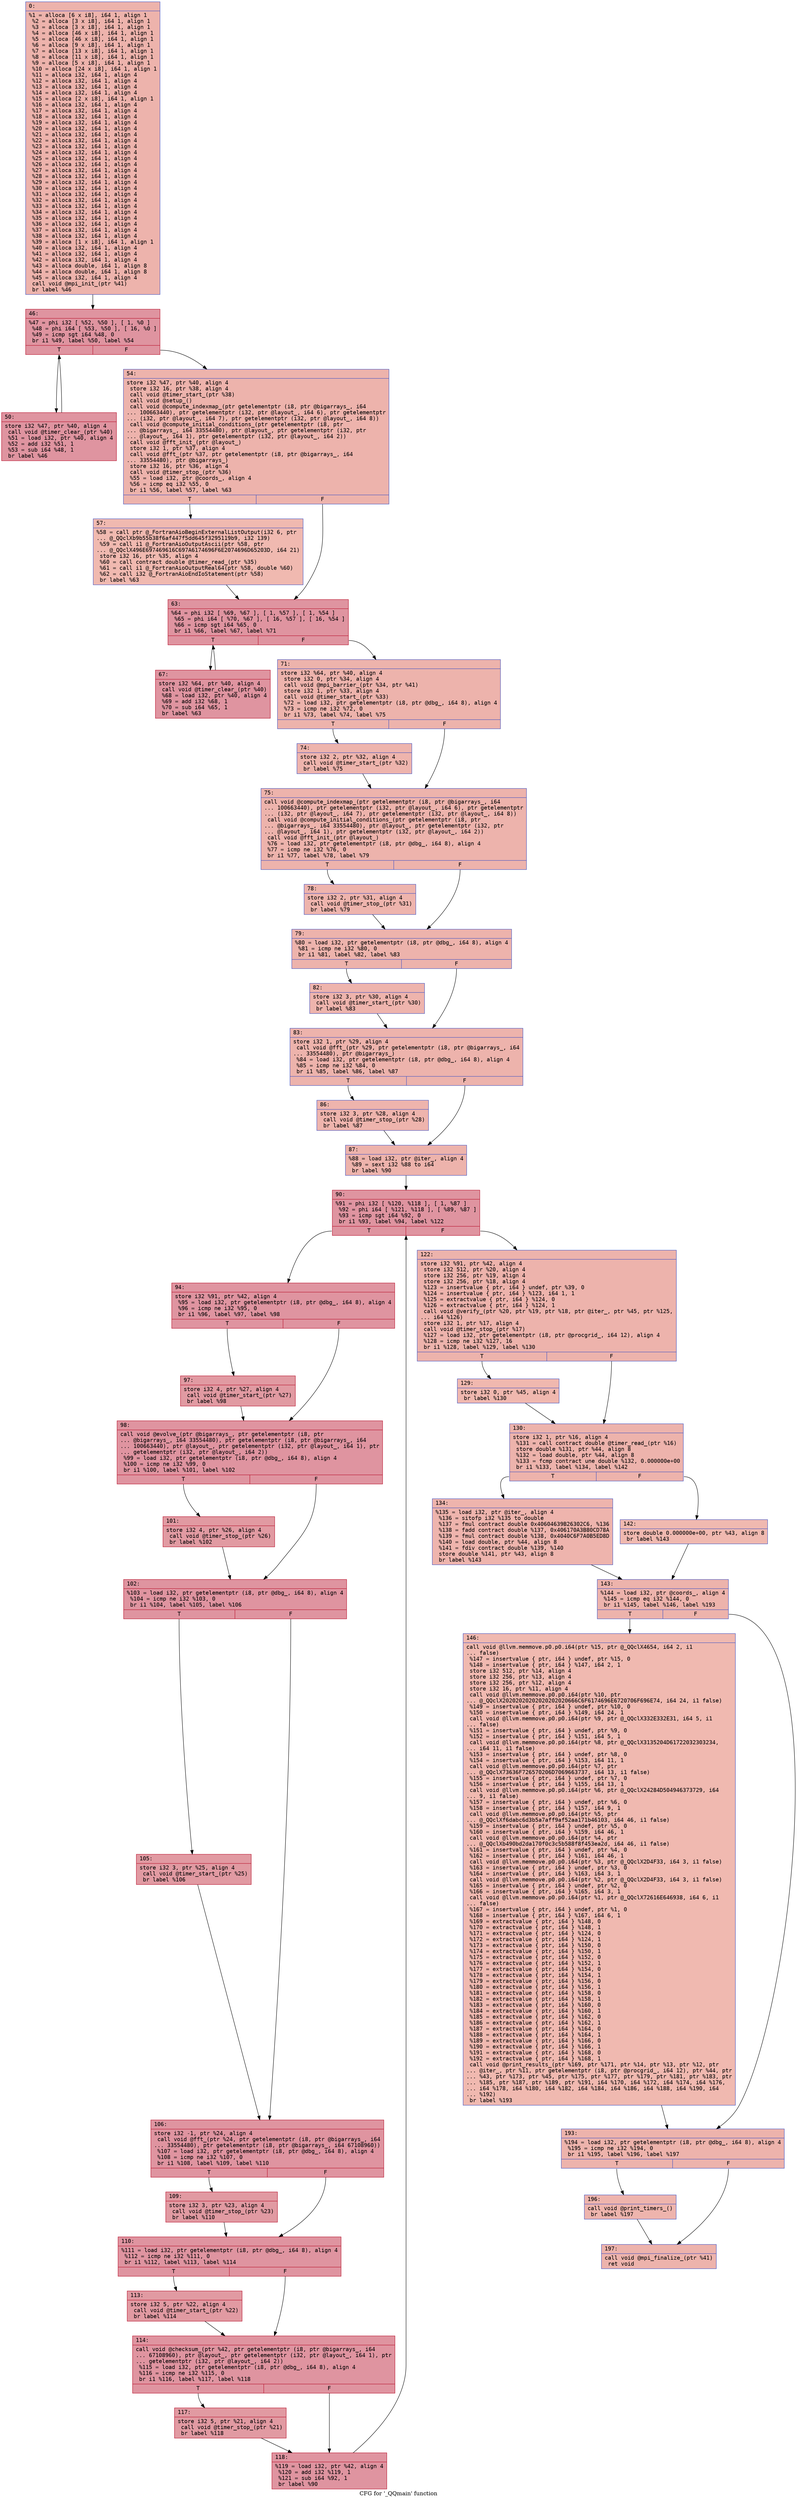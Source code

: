digraph "CFG for '_QQmain' function" {
	label="CFG for '_QQmain' function";

	Node0x55cdf5d02010 [shape=record,color="#3d50c3ff", style=filled, fillcolor="#d6524470" fontname="Courier",label="{0:\l|  %1 = alloca [6 x i8], i64 1, align 1\l  %2 = alloca [3 x i8], i64 1, align 1\l  %3 = alloca [3 x i8], i64 1, align 1\l  %4 = alloca [46 x i8], i64 1, align 1\l  %5 = alloca [46 x i8], i64 1, align 1\l  %6 = alloca [9 x i8], i64 1, align 1\l  %7 = alloca [13 x i8], i64 1, align 1\l  %8 = alloca [11 x i8], i64 1, align 1\l  %9 = alloca [5 x i8], i64 1, align 1\l  %10 = alloca [24 x i8], i64 1, align 1\l  %11 = alloca i32, i64 1, align 4\l  %12 = alloca i32, i64 1, align 4\l  %13 = alloca i32, i64 1, align 4\l  %14 = alloca i32, i64 1, align 4\l  %15 = alloca [2 x i8], i64 1, align 1\l  %16 = alloca i32, i64 1, align 4\l  %17 = alloca i32, i64 1, align 4\l  %18 = alloca i32, i64 1, align 4\l  %19 = alloca i32, i64 1, align 4\l  %20 = alloca i32, i64 1, align 4\l  %21 = alloca i32, i64 1, align 4\l  %22 = alloca i32, i64 1, align 4\l  %23 = alloca i32, i64 1, align 4\l  %24 = alloca i32, i64 1, align 4\l  %25 = alloca i32, i64 1, align 4\l  %26 = alloca i32, i64 1, align 4\l  %27 = alloca i32, i64 1, align 4\l  %28 = alloca i32, i64 1, align 4\l  %29 = alloca i32, i64 1, align 4\l  %30 = alloca i32, i64 1, align 4\l  %31 = alloca i32, i64 1, align 4\l  %32 = alloca i32, i64 1, align 4\l  %33 = alloca i32, i64 1, align 4\l  %34 = alloca i32, i64 1, align 4\l  %35 = alloca i32, i64 1, align 4\l  %36 = alloca i32, i64 1, align 4\l  %37 = alloca i32, i64 1, align 4\l  %38 = alloca i32, i64 1, align 4\l  %39 = alloca [1 x i8], i64 1, align 1\l  %40 = alloca i32, i64 1, align 4\l  %41 = alloca i32, i64 1, align 4\l  %42 = alloca i32, i64 1, align 4\l  %43 = alloca double, i64 1, align 8\l  %44 = alloca double, i64 1, align 8\l  %45 = alloca i32, i64 1, align 4\l  call void @mpi_init_(ptr %41)\l  br label %46\l}"];
	Node0x55cdf5d02010 -> Node0x55cdf5d04210[tooltip="0 -> 46\nProbability 100.00%" ];
	Node0x55cdf5d04210 [shape=record,color="#b70d28ff", style=filled, fillcolor="#b70d2870" fontname="Courier",label="{46:\l|  %47 = phi i32 [ %52, %50 ], [ 1, %0 ]\l  %48 = phi i64 [ %53, %50 ], [ 16, %0 ]\l  %49 = icmp sgt i64 %48, 0\l  br i1 %49, label %50, label %54\l|{<s0>T|<s1>F}}"];
	Node0x55cdf5d04210:s0 -> Node0x55cdf5d04300[tooltip="46 -> 50\nProbability 96.88%" ];
	Node0x55cdf5d04210:s1 -> Node0x55cdf5c0ddf0[tooltip="46 -> 54\nProbability 3.12%" ];
	Node0x55cdf5d04300 [shape=record,color="#b70d28ff", style=filled, fillcolor="#b70d2870" fontname="Courier",label="{50:\l|  store i32 %47, ptr %40, align 4\l  call void @timer_clear_(ptr %40)\l  %51 = load i32, ptr %40, align 4\l  %52 = add i32 %51, 1\l  %53 = sub i64 %48, 1\l  br label %46\l}"];
	Node0x55cdf5d04300 -> Node0x55cdf5d04210[tooltip="50 -> 46\nProbability 100.00%" ];
	Node0x55cdf5c0ddf0 [shape=record,color="#3d50c3ff", style=filled, fillcolor="#d6524470" fontname="Courier",label="{54:\l|  store i32 %47, ptr %40, align 4\l  store i32 16, ptr %38, align 4\l  call void @timer_start_(ptr %38)\l  call void @setup_()\l  call void @compute_indexmap_(ptr getelementptr (i8, ptr @bigarrays_, i64\l... 100663440), ptr getelementptr (i32, ptr @layout_, i64 6), ptr getelementptr\l... (i32, ptr @layout_, i64 7), ptr getelementptr (i32, ptr @layout_, i64 8))\l  call void @compute_initial_conditions_(ptr getelementptr (i8, ptr\l... @bigarrays_, i64 33554480), ptr @layout_, ptr getelementptr (i32, ptr\l... @layout_, i64 1), ptr getelementptr (i32, ptr @layout_, i64 2))\l  call void @fft_init_(ptr @layout_)\l  store i32 1, ptr %37, align 4\l  call void @fft_(ptr %37, ptr getelementptr (i8, ptr @bigarrays_, i64\l... 33554480), ptr @bigarrays_)\l  store i32 16, ptr %36, align 4\l  call void @timer_stop_(ptr %36)\l  %55 = load i32, ptr @coords_, align 4\l  %56 = icmp eq i32 %55, 0\l  br i1 %56, label %57, label %63\l|{<s0>T|<s1>F}}"];
	Node0x55cdf5c0ddf0:s0 -> Node0x55cdf5d07700[tooltip="54 -> 57\nProbability 37.50%" ];
	Node0x55cdf5c0ddf0:s1 -> Node0x55cdf5d07750[tooltip="54 -> 63\nProbability 62.50%" ];
	Node0x55cdf5d07700 [shape=record,color="#3d50c3ff", style=filled, fillcolor="#de614d70" fontname="Courier",label="{57:\l|  %58 = call ptr @_FortranAioBeginExternalListOutput(i32 6, ptr\l... @_QQclXb9b55b38f6af447f5dd645f3295119b9, i32 139)\l  %59 = call i1 @_FortranAioOutputAscii(ptr %58, ptr\l... @_QQclX496E697469616C697A6174696F6E2074696D65203D, i64 21)\l  store i32 16, ptr %35, align 4\l  %60 = call contract double @timer_read_(ptr %35)\l  %61 = call i1 @_FortranAioOutputReal64(ptr %58, double %60)\l  %62 = call i32 @_FortranAioEndIoStatement(ptr %58)\l  br label %63\l}"];
	Node0x55cdf5d07700 -> Node0x55cdf5d07750[tooltip="57 -> 63\nProbability 100.00%" ];
	Node0x55cdf5d07750 [shape=record,color="#b70d28ff", style=filled, fillcolor="#b70d2870" fontname="Courier",label="{63:\l|  %64 = phi i32 [ %69, %67 ], [ 1, %57 ], [ 1, %54 ]\l  %65 = phi i64 [ %70, %67 ], [ 16, %57 ], [ 16, %54 ]\l  %66 = icmp sgt i64 %65, 0\l  br i1 %66, label %67, label %71\l|{<s0>T|<s1>F}}"];
	Node0x55cdf5d07750:s0 -> Node0x55cdf5d08230[tooltip="63 -> 67\nProbability 96.88%" ];
	Node0x55cdf5d07750:s1 -> Node0x55cdf5d08500[tooltip="63 -> 71\nProbability 3.12%" ];
	Node0x55cdf5d08230 [shape=record,color="#b70d28ff", style=filled, fillcolor="#b70d2870" fontname="Courier",label="{67:\l|  store i32 %64, ptr %40, align 4\l  call void @timer_clear_(ptr %40)\l  %68 = load i32, ptr %40, align 4\l  %69 = add i32 %68, 1\l  %70 = sub i64 %65, 1\l  br label %63\l}"];
	Node0x55cdf5d08230 -> Node0x55cdf5d07750[tooltip="67 -> 63\nProbability 100.00%" ];
	Node0x55cdf5d08500 [shape=record,color="#3d50c3ff", style=filled, fillcolor="#d6524470" fontname="Courier",label="{71:\l|  store i32 %64, ptr %40, align 4\l  store i32 0, ptr %34, align 4\l  call void @mpi_barrier_(ptr %34, ptr %41)\l  store i32 1, ptr %33, align 4\l  call void @timer_start_(ptr %33)\l  %72 = load i32, ptr getelementptr (i8, ptr @dbg_, i64 8), align 4\l  %73 = icmp ne i32 %72, 0\l  br i1 %73, label %74, label %75\l|{<s0>T|<s1>F}}"];
	Node0x55cdf5d08500:s0 -> Node0x55cdf5d09000[tooltip="71 -> 74\nProbability 62.50%" ];
	Node0x55cdf5d08500:s1 -> Node0x55cdf5d09050[tooltip="71 -> 75\nProbability 37.50%" ];
	Node0x55cdf5d09000 [shape=record,color="#3d50c3ff", style=filled, fillcolor="#d8564670" fontname="Courier",label="{74:\l|  store i32 2, ptr %32, align 4\l  call void @timer_start_(ptr %32)\l  br label %75\l}"];
	Node0x55cdf5d09000 -> Node0x55cdf5d09050[tooltip="74 -> 75\nProbability 100.00%" ];
	Node0x55cdf5d09050 [shape=record,color="#3d50c3ff", style=filled, fillcolor="#d6524470" fontname="Courier",label="{75:\l|  call void @compute_indexmap_(ptr getelementptr (i8, ptr @bigarrays_, i64\l... 100663440), ptr getelementptr (i32, ptr @layout_, i64 6), ptr getelementptr\l... (i32, ptr @layout_, i64 7), ptr getelementptr (i32, ptr @layout_, i64 8))\l  call void @compute_initial_conditions_(ptr getelementptr (i8, ptr\l... @bigarrays_, i64 33554480), ptr @layout_, ptr getelementptr (i32, ptr\l... @layout_, i64 1), ptr getelementptr (i32, ptr @layout_, i64 2))\l  call void @fft_init_(ptr @layout_)\l  %76 = load i32, ptr getelementptr (i8, ptr @dbg_, i64 8), align 4\l  %77 = icmp ne i32 %76, 0\l  br i1 %77, label %78, label %79\l|{<s0>T|<s1>F}}"];
	Node0x55cdf5d09050:s0 -> Node0x55cdf5d097f0[tooltip="75 -> 78\nProbability 62.50%" ];
	Node0x55cdf5d09050:s1 -> Node0x55cdf5d09840[tooltip="75 -> 79\nProbability 37.50%" ];
	Node0x55cdf5d097f0 [shape=record,color="#3d50c3ff", style=filled, fillcolor="#d8564670" fontname="Courier",label="{78:\l|  store i32 2, ptr %31, align 4\l  call void @timer_stop_(ptr %31)\l  br label %79\l}"];
	Node0x55cdf5d097f0 -> Node0x55cdf5d09840[tooltip="78 -> 79\nProbability 100.00%" ];
	Node0x55cdf5d09840 [shape=record,color="#3d50c3ff", style=filled, fillcolor="#d6524470" fontname="Courier",label="{79:\l|  %80 = load i32, ptr getelementptr (i8, ptr @dbg_, i64 8), align 4\l  %81 = icmp ne i32 %80, 0\l  br i1 %81, label %82, label %83\l|{<s0>T|<s1>F}}"];
	Node0x55cdf5d09840:s0 -> Node0x55cdf5d09c50[tooltip="79 -> 82\nProbability 62.50%" ];
	Node0x55cdf5d09840:s1 -> Node0x55cdf5d09ca0[tooltip="79 -> 83\nProbability 37.50%" ];
	Node0x55cdf5d09c50 [shape=record,color="#3d50c3ff", style=filled, fillcolor="#d8564670" fontname="Courier",label="{82:\l|  store i32 3, ptr %30, align 4\l  call void @timer_start_(ptr %30)\l  br label %83\l}"];
	Node0x55cdf5d09c50 -> Node0x55cdf5d09ca0[tooltip="82 -> 83\nProbability 100.00%" ];
	Node0x55cdf5d09ca0 [shape=record,color="#3d50c3ff", style=filled, fillcolor="#d6524470" fontname="Courier",label="{83:\l|  store i32 1, ptr %29, align 4\l  call void @fft_(ptr %29, ptr getelementptr (i8, ptr @bigarrays_, i64\l... 33554480), ptr @bigarrays_)\l  %84 = load i32, ptr getelementptr (i8, ptr @dbg_, i64 8), align 4\l  %85 = icmp ne i32 %84, 0\l  br i1 %85, label %86, label %87\l|{<s0>T|<s1>F}}"];
	Node0x55cdf5d09ca0:s0 -> Node0x55cdf5d0a1a0[tooltip="83 -> 86\nProbability 62.50%" ];
	Node0x55cdf5d09ca0:s1 -> Node0x55cdf5d0a1f0[tooltip="83 -> 87\nProbability 37.50%" ];
	Node0x55cdf5d0a1a0 [shape=record,color="#3d50c3ff", style=filled, fillcolor="#d8564670" fontname="Courier",label="{86:\l|  store i32 3, ptr %28, align 4\l  call void @timer_stop_(ptr %28)\l  br label %87\l}"];
	Node0x55cdf5d0a1a0 -> Node0x55cdf5d0a1f0[tooltip="86 -> 87\nProbability 100.00%" ];
	Node0x55cdf5d0a1f0 [shape=record,color="#3d50c3ff", style=filled, fillcolor="#d6524470" fontname="Courier",label="{87:\l|  %88 = load i32, ptr @iter_, align 4\l  %89 = sext i32 %88 to i64\l  br label %90\l}"];
	Node0x55cdf5d0a1f0 -> Node0x55cdf5d0a5e0[tooltip="87 -> 90\nProbability 100.00%" ];
	Node0x55cdf5d0a5e0 [shape=record,color="#b70d28ff", style=filled, fillcolor="#b70d2870" fontname="Courier",label="{90:\l|  %91 = phi i32 [ %120, %118 ], [ 1, %87 ]\l  %92 = phi i64 [ %121, %118 ], [ %89, %87 ]\l  %93 = icmp sgt i64 %92, 0\l  br i1 %93, label %94, label %122\l|{<s0>T|<s1>F}}"];
	Node0x55cdf5d0a5e0:s0 -> Node0x55cdf5d0a900[tooltip="90 -> 94\nProbability 96.88%" ];
	Node0x55cdf5d0a5e0:s1 -> Node0x55cdf5d0a950[tooltip="90 -> 122\nProbability 3.12%" ];
	Node0x55cdf5d0a900 [shape=record,color="#b70d28ff", style=filled, fillcolor="#b70d2870" fontname="Courier",label="{94:\l|  store i32 %91, ptr %42, align 4\l  %95 = load i32, ptr getelementptr (i8, ptr @dbg_, i64 8), align 4\l  %96 = icmp ne i32 %95, 0\l  br i1 %96, label %97, label %98\l|{<s0>T|<s1>F}}"];
	Node0x55cdf5d0a900:s0 -> Node0x55cdf5d044e0[tooltip="94 -> 97\nProbability 62.50%" ];
	Node0x55cdf5d0a900:s1 -> Node0x55cdf5d04530[tooltip="94 -> 98\nProbability 37.50%" ];
	Node0x55cdf5d044e0 [shape=record,color="#b70d28ff", style=filled, fillcolor="#bb1b2c70" fontname="Courier",label="{97:\l|  store i32 4, ptr %27, align 4\l  call void @timer_start_(ptr %27)\l  br label %98\l}"];
	Node0x55cdf5d044e0 -> Node0x55cdf5d04530[tooltip="97 -> 98\nProbability 100.00%" ];
	Node0x55cdf5d04530 [shape=record,color="#b70d28ff", style=filled, fillcolor="#b70d2870" fontname="Courier",label="{98:\l|  call void @evolve_(ptr @bigarrays_, ptr getelementptr (i8, ptr\l... @bigarrays_, i64 33554480), ptr getelementptr (i8, ptr @bigarrays_, i64\l... 100663440), ptr @layout_, ptr getelementptr (i32, ptr @layout_, i64 1), ptr\l... getelementptr (i32, ptr @layout_, i64 2))\l  %99 = load i32, ptr getelementptr (i8, ptr @dbg_, i64 8), align 4\l  %100 = icmp ne i32 %99, 0\l  br i1 %100, label %101, label %102\l|{<s0>T|<s1>F}}"];
	Node0x55cdf5d04530:s0 -> Node0x55cdf5d0bbc0[tooltip="98 -> 101\nProbability 62.50%" ];
	Node0x55cdf5d04530:s1 -> Node0x55cdf5d0bc10[tooltip="98 -> 102\nProbability 37.50%" ];
	Node0x55cdf5d0bbc0 [shape=record,color="#b70d28ff", style=filled, fillcolor="#bb1b2c70" fontname="Courier",label="{101:\l|  store i32 4, ptr %26, align 4\l  call void @timer_stop_(ptr %26)\l  br label %102\l}"];
	Node0x55cdf5d0bbc0 -> Node0x55cdf5d0bc10[tooltip="101 -> 102\nProbability 100.00%" ];
	Node0x55cdf5d0bc10 [shape=record,color="#b70d28ff", style=filled, fillcolor="#b70d2870" fontname="Courier",label="{102:\l|  %103 = load i32, ptr getelementptr (i8, ptr @dbg_, i64 8), align 4\l  %104 = icmp ne i32 %103, 0\l  br i1 %104, label %105, label %106\l|{<s0>T|<s1>F}}"];
	Node0x55cdf5d0bc10:s0 -> Node0x55cdf5d0c020[tooltip="102 -> 105\nProbability 62.50%" ];
	Node0x55cdf5d0bc10:s1 -> Node0x55cdf5d0c070[tooltip="102 -> 106\nProbability 37.50%" ];
	Node0x55cdf5d0c020 [shape=record,color="#b70d28ff", style=filled, fillcolor="#bb1b2c70" fontname="Courier",label="{105:\l|  store i32 3, ptr %25, align 4\l  call void @timer_start_(ptr %25)\l  br label %106\l}"];
	Node0x55cdf5d0c020 -> Node0x55cdf5d0c070[tooltip="105 -> 106\nProbability 100.00%" ];
	Node0x55cdf5d0c070 [shape=record,color="#b70d28ff", style=filled, fillcolor="#b70d2870" fontname="Courier",label="{106:\l|  store i32 -1, ptr %24, align 4\l  call void @fft_(ptr %24, ptr getelementptr (i8, ptr @bigarrays_, i64\l... 33554480), ptr getelementptr (i8, ptr @bigarrays_, i64 67108960))\l  %107 = load i32, ptr getelementptr (i8, ptr @dbg_, i64 8), align 4\l  %108 = icmp ne i32 %107, 0\l  br i1 %108, label %109, label %110\l|{<s0>T|<s1>F}}"];
	Node0x55cdf5d0c070:s0 -> Node0x55cdf5d0c5e0[tooltip="106 -> 109\nProbability 62.50%" ];
	Node0x55cdf5d0c070:s1 -> Node0x55cdf5d0c630[tooltip="106 -> 110\nProbability 37.50%" ];
	Node0x55cdf5d0c5e0 [shape=record,color="#b70d28ff", style=filled, fillcolor="#bb1b2c70" fontname="Courier",label="{109:\l|  store i32 3, ptr %23, align 4\l  call void @timer_stop_(ptr %23)\l  br label %110\l}"];
	Node0x55cdf5d0c5e0 -> Node0x55cdf5d0c630[tooltip="109 -> 110\nProbability 100.00%" ];
	Node0x55cdf5d0c630 [shape=record,color="#b70d28ff", style=filled, fillcolor="#b70d2870" fontname="Courier",label="{110:\l|  %111 = load i32, ptr getelementptr (i8, ptr @dbg_, i64 8), align 4\l  %112 = icmp ne i32 %111, 0\l  br i1 %112, label %113, label %114\l|{<s0>T|<s1>F}}"];
	Node0x55cdf5d0c630:s0 -> Node0x55cdf5d0ca40[tooltip="110 -> 113\nProbability 62.50%" ];
	Node0x55cdf5d0c630:s1 -> Node0x55cdf5d0ca90[tooltip="110 -> 114\nProbability 37.50%" ];
	Node0x55cdf5d0ca40 [shape=record,color="#b70d28ff", style=filled, fillcolor="#bb1b2c70" fontname="Courier",label="{113:\l|  store i32 5, ptr %22, align 4\l  call void @timer_start_(ptr %22)\l  br label %114\l}"];
	Node0x55cdf5d0ca40 -> Node0x55cdf5d0ca90[tooltip="113 -> 114\nProbability 100.00%" ];
	Node0x55cdf5d0ca90 [shape=record,color="#b70d28ff", style=filled, fillcolor="#b70d2870" fontname="Courier",label="{114:\l|  call void @checksum_(ptr %42, ptr getelementptr (i8, ptr @bigarrays_, i64\l... 67108960), ptr @layout_, ptr getelementptr (i32, ptr @layout_, i64 1), ptr\l... getelementptr (i32, ptr @layout_, i64 2))\l  %115 = load i32, ptr getelementptr (i8, ptr @dbg_, i64 8), align 4\l  %116 = icmp ne i32 %115, 0\l  br i1 %116, label %117, label %118\l|{<s0>T|<s1>F}}"];
	Node0x55cdf5d0ca90:s0 -> Node0x55cdf5d0d120[tooltip="114 -> 117\nProbability 62.50%" ];
	Node0x55cdf5d0ca90:s1 -> Node0x55cdf5d0a6a0[tooltip="114 -> 118\nProbability 37.50%" ];
	Node0x55cdf5d0d120 [shape=record,color="#b70d28ff", style=filled, fillcolor="#bb1b2c70" fontname="Courier",label="{117:\l|  store i32 5, ptr %21, align 4\l  call void @timer_stop_(ptr %21)\l  br label %118\l}"];
	Node0x55cdf5d0d120 -> Node0x55cdf5d0a6a0[tooltip="117 -> 118\nProbability 100.00%" ];
	Node0x55cdf5d0a6a0 [shape=record,color="#b70d28ff", style=filled, fillcolor="#b70d2870" fontname="Courier",label="{118:\l|  %119 = load i32, ptr %42, align 4\l  %120 = add i32 %119, 1\l  %121 = sub i64 %92, 1\l  br label %90\l}"];
	Node0x55cdf5d0a6a0 -> Node0x55cdf5d0a5e0[tooltip="118 -> 90\nProbability 100.00%" ];
	Node0x55cdf5d0a950 [shape=record,color="#3d50c3ff", style=filled, fillcolor="#d6524470" fontname="Courier",label="{122:\l|  store i32 %91, ptr %42, align 4\l  store i32 512, ptr %20, align 4\l  store i32 256, ptr %19, align 4\l  store i32 256, ptr %18, align 4\l  %123 = insertvalue \{ ptr, i64 \} undef, ptr %39, 0\l  %124 = insertvalue \{ ptr, i64 \} %123, i64 1, 1\l  %125 = extractvalue \{ ptr, i64 \} %124, 0\l  %126 = extractvalue \{ ptr, i64 \} %124, 1\l  call void @verify_(ptr %20, ptr %19, ptr %18, ptr @iter_, ptr %45, ptr %125,\l... i64 %126)\l  store i32 1, ptr %17, align 4\l  call void @timer_stop_(ptr %17)\l  %127 = load i32, ptr getelementptr (i8, ptr @procgrid_, i64 12), align 4\l  %128 = icmp ne i32 %127, 16\l  br i1 %128, label %129, label %130\l|{<s0>T|<s1>F}}"];
	Node0x55cdf5d0a950:s0 -> Node0x55cdf5d0e300[tooltip="122 -> 129\nProbability 50.00%" ];
	Node0x55cdf5d0a950:s1 -> Node0x55cdf5d0e350[tooltip="122 -> 130\nProbability 50.00%" ];
	Node0x55cdf5d0e300 [shape=record,color="#3d50c3ff", style=filled, fillcolor="#dc5d4a70" fontname="Courier",label="{129:\l|  store i32 0, ptr %45, align 4\l  br label %130\l}"];
	Node0x55cdf5d0e300 -> Node0x55cdf5d0e350[tooltip="129 -> 130\nProbability 100.00%" ];
	Node0x55cdf5d0e350 [shape=record,color="#3d50c3ff", style=filled, fillcolor="#d6524470" fontname="Courier",label="{130:\l|  store i32 1, ptr %16, align 4\l  %131 = call contract double @timer_read_(ptr %16)\l  store double %131, ptr %44, align 8\l  %132 = load double, ptr %44, align 8\l  %133 = fcmp contract une double %132, 0.000000e+00\l  br i1 %133, label %134, label %142\l|{<s0>T|<s1>F}}"];
	Node0x55cdf5d0e350:s0 -> Node0x55cdf5d0e8a0[tooltip="130 -> 134\nProbability 62.50%" ];
	Node0x55cdf5d0e350:s1 -> Node0x55cdf5d0e8f0[tooltip="130 -> 142\nProbability 37.50%" ];
	Node0x55cdf5d0e8a0 [shape=record,color="#3d50c3ff", style=filled, fillcolor="#d8564670" fontname="Courier",label="{134:\l|  %135 = load i32, ptr @iter_, align 4\l  %136 = sitofp i32 %135 to double\l  %137 = fmul contract double 0x40604639B26302C6, %136\l  %138 = fadd contract double %137, 0x406170A3B80CD78A\l  %139 = fmul contract double %138, 0x4040C6F7A0B5ED8D\l  %140 = load double, ptr %44, align 8\l  %141 = fdiv contract double %139, %140\l  store double %141, ptr %43, align 8\l  br label %143\l}"];
	Node0x55cdf5d0e8a0 -> Node0x55cdf5d0ee40[tooltip="134 -> 143\nProbability 100.00%" ];
	Node0x55cdf5d0e8f0 [shape=record,color="#3d50c3ff", style=filled, fillcolor="#de614d70" fontname="Courier",label="{142:\l|  store double 0.000000e+00, ptr %43, align 8\l  br label %143\l}"];
	Node0x55cdf5d0e8f0 -> Node0x55cdf5d0ee40[tooltip="142 -> 143\nProbability 100.00%" ];
	Node0x55cdf5d0ee40 [shape=record,color="#3d50c3ff", style=filled, fillcolor="#d6524470" fontname="Courier",label="{143:\l|  %144 = load i32, ptr @coords_, align 4\l  %145 = icmp eq i32 %144, 0\l  br i1 %145, label %146, label %193\l|{<s0>T|<s1>F}}"];
	Node0x55cdf5d0ee40:s0 -> Node0x55cdf5d0f120[tooltip="143 -> 146\nProbability 37.50%" ];
	Node0x55cdf5d0ee40:s1 -> Node0x55cdf5d0f170[tooltip="143 -> 193\nProbability 62.50%" ];
	Node0x55cdf5d0f120 [shape=record,color="#3d50c3ff", style=filled, fillcolor="#de614d70" fontname="Courier",label="{146:\l|  call void @llvm.memmove.p0.p0.i64(ptr %15, ptr @_QQclX4654, i64 2, i1\l... false)\l  %147 = insertvalue \{ ptr, i64 \} undef, ptr %15, 0\l  %148 = insertvalue \{ ptr, i64 \} %147, i64 2, 1\l  store i32 512, ptr %14, align 4\l  store i32 256, ptr %13, align 4\l  store i32 256, ptr %12, align 4\l  store i32 16, ptr %11, align 4\l  call void @llvm.memmove.p0.p0.i64(ptr %10, ptr\l... @_QQclX20202020202020202020666C6F6174696E6720706F696E74, i64 24, i1 false)\l  %149 = insertvalue \{ ptr, i64 \} undef, ptr %10, 0\l  %150 = insertvalue \{ ptr, i64 \} %149, i64 24, 1\l  call void @llvm.memmove.p0.p0.i64(ptr %9, ptr @_QQclX332E332E31, i64 5, i1\l... false)\l  %151 = insertvalue \{ ptr, i64 \} undef, ptr %9, 0\l  %152 = insertvalue \{ ptr, i64 \} %151, i64 5, 1\l  call void @llvm.memmove.p0.p0.i64(ptr %8, ptr @_QQclX3135204D61722032303234,\l... i64 11, i1 false)\l  %153 = insertvalue \{ ptr, i64 \} undef, ptr %8, 0\l  %154 = insertvalue \{ ptr, i64 \} %153, i64 11, 1\l  call void @llvm.memmove.p0.p0.i64(ptr %7, ptr\l... @_QQclX73636F726570206D7069663737, i64 13, i1 false)\l  %155 = insertvalue \{ ptr, i64 \} undef, ptr %7, 0\l  %156 = insertvalue \{ ptr, i64 \} %155, i64 13, 1\l  call void @llvm.memmove.p0.p0.i64(ptr %6, ptr @_QQclX24284D504946373729, i64\l... 9, i1 false)\l  %157 = insertvalue \{ ptr, i64 \} undef, ptr %6, 0\l  %158 = insertvalue \{ ptr, i64 \} %157, i64 9, 1\l  call void @llvm.memmove.p0.p0.i64(ptr %5, ptr\l... @_QQclXf6dabc6d3b5a7aff9af52aa171b46103, i64 46, i1 false)\l  %159 = insertvalue \{ ptr, i64 \} undef, ptr %5, 0\l  %160 = insertvalue \{ ptr, i64 \} %159, i64 46, 1\l  call void @llvm.memmove.p0.p0.i64(ptr %4, ptr\l... @_QQclXb490bd2da170f0c3c5b588f8f453ea2d, i64 46, i1 false)\l  %161 = insertvalue \{ ptr, i64 \} undef, ptr %4, 0\l  %162 = insertvalue \{ ptr, i64 \} %161, i64 46, 1\l  call void @llvm.memmove.p0.p0.i64(ptr %3, ptr @_QQclX2D4F33, i64 3, i1 false)\l  %163 = insertvalue \{ ptr, i64 \} undef, ptr %3, 0\l  %164 = insertvalue \{ ptr, i64 \} %163, i64 3, 1\l  call void @llvm.memmove.p0.p0.i64(ptr %2, ptr @_QQclX2D4F33, i64 3, i1 false)\l  %165 = insertvalue \{ ptr, i64 \} undef, ptr %2, 0\l  %166 = insertvalue \{ ptr, i64 \} %165, i64 3, 1\l  call void @llvm.memmove.p0.p0.i64(ptr %1, ptr @_QQclX72616E646938, i64 6, i1\l... false)\l  %167 = insertvalue \{ ptr, i64 \} undef, ptr %1, 0\l  %168 = insertvalue \{ ptr, i64 \} %167, i64 6, 1\l  %169 = extractvalue \{ ptr, i64 \} %148, 0\l  %170 = extractvalue \{ ptr, i64 \} %148, 1\l  %171 = extractvalue \{ ptr, i64 \} %124, 0\l  %172 = extractvalue \{ ptr, i64 \} %124, 1\l  %173 = extractvalue \{ ptr, i64 \} %150, 0\l  %174 = extractvalue \{ ptr, i64 \} %150, 1\l  %175 = extractvalue \{ ptr, i64 \} %152, 0\l  %176 = extractvalue \{ ptr, i64 \} %152, 1\l  %177 = extractvalue \{ ptr, i64 \} %154, 0\l  %178 = extractvalue \{ ptr, i64 \} %154, 1\l  %179 = extractvalue \{ ptr, i64 \} %156, 0\l  %180 = extractvalue \{ ptr, i64 \} %156, 1\l  %181 = extractvalue \{ ptr, i64 \} %158, 0\l  %182 = extractvalue \{ ptr, i64 \} %158, 1\l  %183 = extractvalue \{ ptr, i64 \} %160, 0\l  %184 = extractvalue \{ ptr, i64 \} %160, 1\l  %185 = extractvalue \{ ptr, i64 \} %162, 0\l  %186 = extractvalue \{ ptr, i64 \} %162, 1\l  %187 = extractvalue \{ ptr, i64 \} %164, 0\l  %188 = extractvalue \{ ptr, i64 \} %164, 1\l  %189 = extractvalue \{ ptr, i64 \} %166, 0\l  %190 = extractvalue \{ ptr, i64 \} %166, 1\l  %191 = extractvalue \{ ptr, i64 \} %168, 0\l  %192 = extractvalue \{ ptr, i64 \} %168, 1\l  call void @print_results_(ptr %169, ptr %171, ptr %14, ptr %13, ptr %12, ptr\l... @iter_, ptr %11, ptr getelementptr (i8, ptr @procgrid_, i64 12), ptr %44, ptr\l... %43, ptr %173, ptr %45, ptr %175, ptr %177, ptr %179, ptr %181, ptr %183, ptr\l... %185, ptr %187, ptr %189, ptr %191, i64 %170, i64 %172, i64 %174, i64 %176,\l... i64 %178, i64 %180, i64 %182, i64 %184, i64 %186, i64 %188, i64 %190, i64\l... %192)\l  br label %193\l}"];
	Node0x55cdf5d0f120 -> Node0x55cdf5d0f170[tooltip="146 -> 193\nProbability 100.00%" ];
	Node0x55cdf5d0f170 [shape=record,color="#3d50c3ff", style=filled, fillcolor="#d6524470" fontname="Courier",label="{193:\l|  %194 = load i32, ptr getelementptr (i8, ptr @dbg_, i64 8), align 4\l  %195 = icmp ne i32 %194, 0\l  br i1 %195, label %196, label %197\l|{<s0>T|<s1>F}}"];
	Node0x55cdf5d0f170:s0 -> Node0x55cdf5d0b870[tooltip="193 -> 196\nProbability 62.50%" ];
	Node0x55cdf5d0f170:s1 -> Node0x55cdf5d0b8c0[tooltip="193 -> 197\nProbability 37.50%" ];
	Node0x55cdf5d0b870 [shape=record,color="#3d50c3ff", style=filled, fillcolor="#d8564670" fontname="Courier",label="{196:\l|  call void @print_timers_()\l  br label %197\l}"];
	Node0x55cdf5d0b870 -> Node0x55cdf5d0b8c0[tooltip="196 -> 197\nProbability 100.00%" ];
	Node0x55cdf5d0b8c0 [shape=record,color="#3d50c3ff", style=filled, fillcolor="#d6524470" fontname="Courier",label="{197:\l|  call void @mpi_finalize_(ptr %41)\l  ret void\l}"];
}

